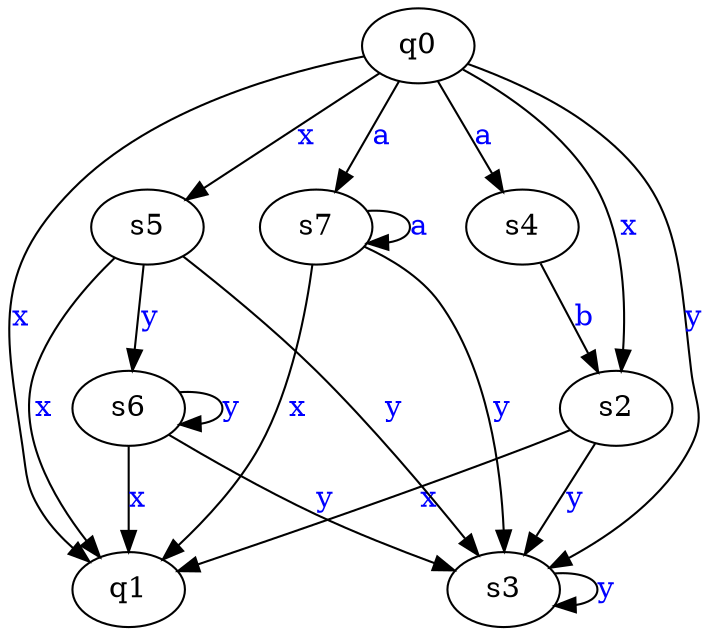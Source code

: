 digraph G {
	s7->q1[ label=<<font color="blue">x</font>> ];
	q0->s7[ label=<<font color="blue">a</font>> ];
	s2->q1[ label=<<font color="blue">x</font>> ];
	s5->s6[ label=<<font color="blue">y</font>> ];
	s5->q1[ label=<<font color="blue">x</font>> ];
	s5->s3[ label=<<font color="blue">y</font>> ];
	q0->s5[ label=<<font color="blue">x</font>> ];
	s6->q1[ label=<<font color="blue">x</font>> ];
	s7->s7[ label=<<font color="blue">a</font>> ];
	q0->s3[ label=<<font color="blue">y</font>> ];
	q0->q1[ label=<<font color="blue">x</font>> ];
	s3->s3[ label=<<font color="blue">y</font>> ];
	q0->s4[ label=<<font color="blue">a</font>> ];
	q0->s2[ label=<<font color="blue">x</font>> ];
	s2->s3[ label=<<font color="blue">y</font>> ];
	s4->s2[ label=<<font color="blue">b</font>> ];
	s6->s3[ label=<<font color="blue">y</font>> ];
	s6->s6[ label=<<font color="blue">y</font>> ];
	s7->s3[ label=<<font color="blue">y</font>> ];
	q0;
	q1;
	s2;
	s3;
	s4;
	s5;
	s6;
	s7;

}
